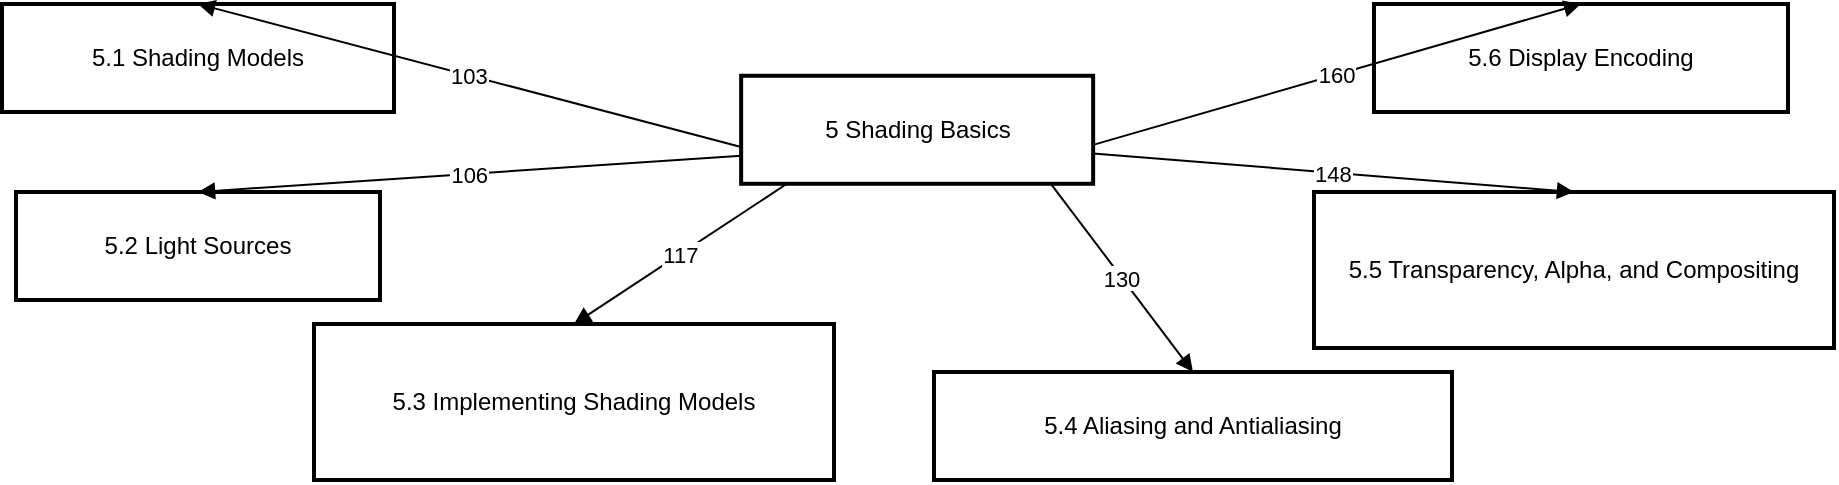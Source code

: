 <mxfile version="26.0.5">
  <diagram name="Page-1" id="P6oE3eHlunth_Cps90Zg">
    <mxGraphModel dx="1137" dy="674" grid="1" gridSize="10" guides="1" tooltips="1" connect="1" arrows="1" fold="1" page="1" pageScale="1" pageWidth="850" pageHeight="1100" math="0" shadow="0">
      <root>
        <mxCell id="0" />
        <mxCell id="1" parent="0" />
        <mxCell id="Ncvu-YhFZeXpfPbW1BOa-1" value="5 Shading Basics" style="whiteSpace=wrap;strokeWidth=2;" vertex="1" parent="1">
          <mxGeometry x="393.57" y="335.89" width="176" height="54" as="geometry" />
        </mxCell>
        <mxCell id="Ncvu-YhFZeXpfPbW1BOa-2" value="5.1 Shading Models" style="whiteSpace=wrap;strokeWidth=2;" vertex="1" parent="1">
          <mxGeometry x="24.0" y="299.996" width="196" height="54" as="geometry" />
        </mxCell>
        <mxCell id="Ncvu-YhFZeXpfPbW1BOa-3" value="5.2 Light Sources" style="whiteSpace=wrap;strokeWidth=2;" vertex="1" parent="1">
          <mxGeometry x="31.005" y="393.998" width="182" height="54" as="geometry" />
        </mxCell>
        <mxCell id="Ncvu-YhFZeXpfPbW1BOa-4" value="5.3 Implementing Shading Models" style="whiteSpace=wrap;strokeWidth=2;" vertex="1" parent="1">
          <mxGeometry x="180.005" y="459.999" width="260" height="78" as="geometry" />
        </mxCell>
        <mxCell id="Ncvu-YhFZeXpfPbW1BOa-5" value="5.4 Aliasing and Antialiasing" style="whiteSpace=wrap;strokeWidth=2;" vertex="1" parent="1">
          <mxGeometry x="489.997" y="483.998" width="259" height="54" as="geometry" />
        </mxCell>
        <mxCell id="Ncvu-YhFZeXpfPbW1BOa-6" value="5.5 Transparency, Alpha, and Compositing" style="whiteSpace=wrap;strokeWidth=2;" vertex="1" parent="1">
          <mxGeometry x="680.001" y="393.997" width="260" height="78" as="geometry" />
        </mxCell>
        <mxCell id="Ncvu-YhFZeXpfPbW1BOa-7" value="5.6 Display Encoding" style="whiteSpace=wrap;strokeWidth=2;" vertex="1" parent="1">
          <mxGeometry x="709.995" y="299.998" width="207" height="54" as="geometry" />
        </mxCell>
        <mxCell id="Ncvu-YhFZeXpfPbW1BOa-8" value="103" style="curved=1;startArrow=none;endArrow=block;exitX=0;exitY=0.66;entryX=0.5;entryY=0;rounded=0;" edge="1" parent="1" source="Ncvu-YhFZeXpfPbW1BOa-1" target="Ncvu-YhFZeXpfPbW1BOa-2">
          <mxGeometry relative="1" as="geometry" />
        </mxCell>
        <mxCell id="Ncvu-YhFZeXpfPbW1BOa-9" value="106" style="curved=1;startArrow=none;endArrow=block;exitX=0;exitY=0.74;entryX=0.5;entryY=0;rounded=0;" edge="1" parent="1" source="Ncvu-YhFZeXpfPbW1BOa-1" target="Ncvu-YhFZeXpfPbW1BOa-3">
          <mxGeometry relative="1" as="geometry" />
        </mxCell>
        <mxCell id="Ncvu-YhFZeXpfPbW1BOa-10" value="117" style="curved=1;startArrow=none;endArrow=block;exitX=0.13;exitY=1;entryX=0.5;entryY=0;rounded=0;" edge="1" parent="1" source="Ncvu-YhFZeXpfPbW1BOa-1" target="Ncvu-YhFZeXpfPbW1BOa-4">
          <mxGeometry relative="1" as="geometry" />
        </mxCell>
        <mxCell id="Ncvu-YhFZeXpfPbW1BOa-11" value="130" style="curved=1;startArrow=none;endArrow=block;exitX=0.88;exitY=1;entryX=0.5;entryY=0;rounded=0;" edge="1" parent="1" source="Ncvu-YhFZeXpfPbW1BOa-1" target="Ncvu-YhFZeXpfPbW1BOa-5">
          <mxGeometry relative="1" as="geometry" />
        </mxCell>
        <mxCell id="Ncvu-YhFZeXpfPbW1BOa-12" value="148" style="curved=1;startArrow=none;endArrow=block;exitX=1;exitY=0.72;entryX=0.5;entryY=0;rounded=0;" edge="1" parent="1" source="Ncvu-YhFZeXpfPbW1BOa-1" target="Ncvu-YhFZeXpfPbW1BOa-6">
          <mxGeometry relative="1" as="geometry" />
        </mxCell>
        <mxCell id="Ncvu-YhFZeXpfPbW1BOa-13" value="160" style="curved=1;startArrow=none;endArrow=block;exitX=1;exitY=0.64;entryX=0.5;entryY=0;rounded=0;" edge="1" parent="1" source="Ncvu-YhFZeXpfPbW1BOa-1" target="Ncvu-YhFZeXpfPbW1BOa-7">
          <mxGeometry relative="1" as="geometry" />
        </mxCell>
      </root>
    </mxGraphModel>
  </diagram>
</mxfile>
